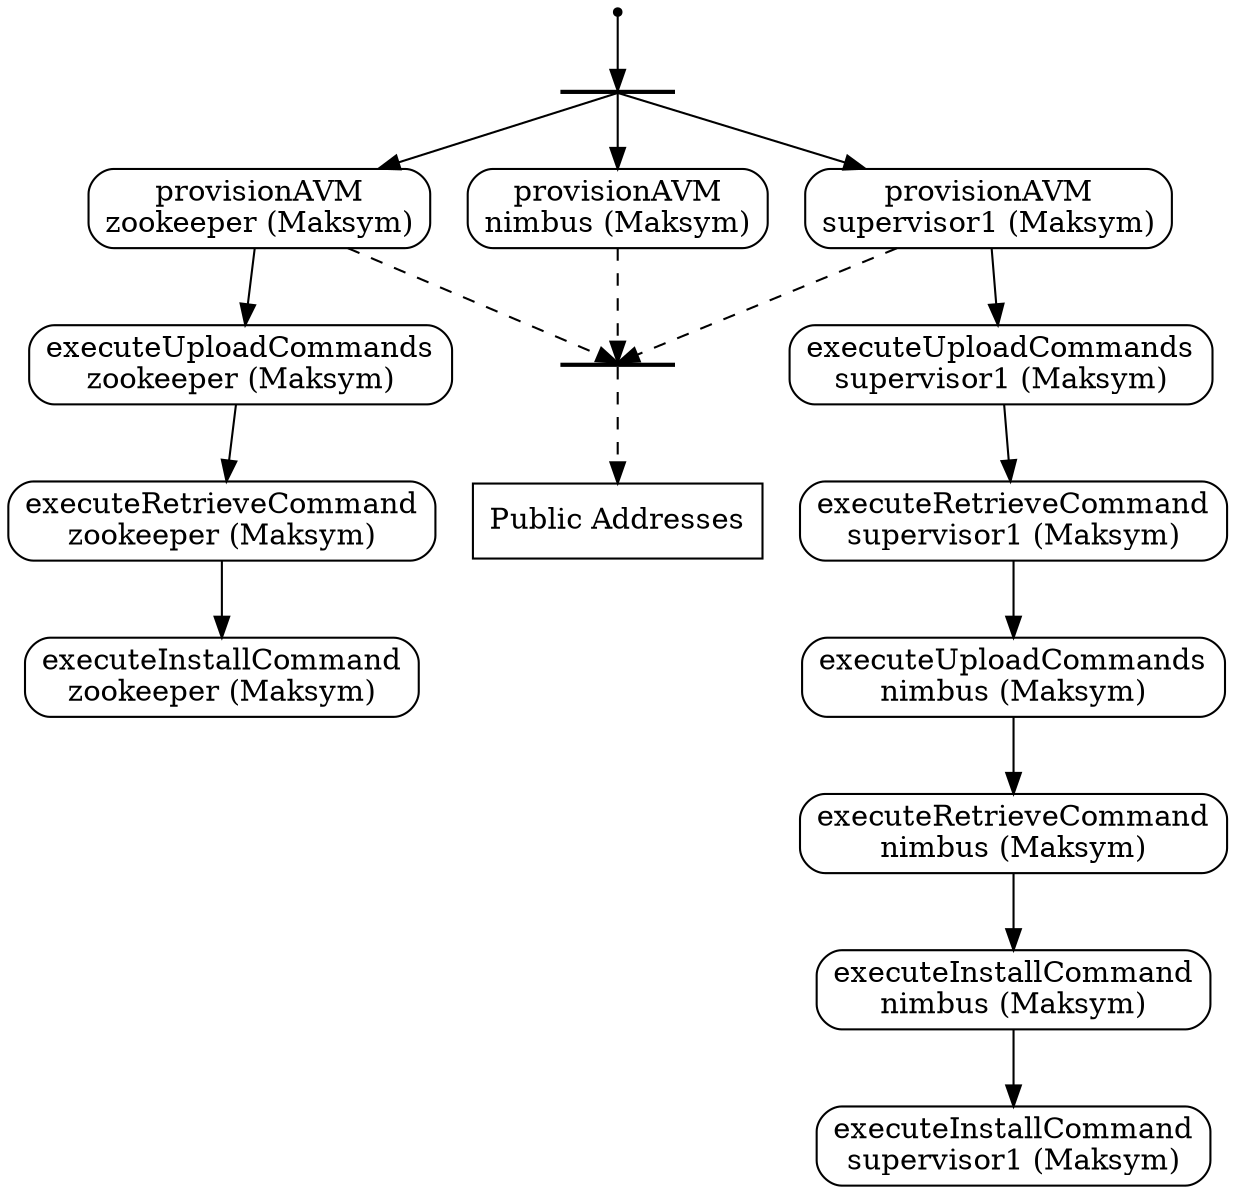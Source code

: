 digraph ConcurrentDeployment {
	node_0 [shape=point];
	node_1 [shape=box label="" style=filled color=black height=0];
	node_2 [shape=Mrecord label="provisionAVM\nzookeeper (Maksym)"];
	node_3 [shape=Mrecord label="provisionAVM\nnimbus (Maksym)"];
	node_4 [shape=Mrecord label="provisionAVM\nsupervisor1 (Maksym)"];
	node_5 [shape=box label="" style=filled color=black height=0];
	node_6 [shape=box, label="Public Addresses"];
	node_7 [shape=Mrecord label="executeUploadCommands\nzookeeper (Maksym)"];
	node_8 [shape=Mrecord label="executeRetrieveCommand\nzookeeper (Maksym)"];
	node_9 [shape=Mrecord label="executeInstallCommand\nzookeeper (Maksym)"];
	node_10 [shape=Mrecord label="executeUploadCommands\nsupervisor1 (Maksym)"];
	node_11 [shape=Mrecord label="executeRetrieveCommand\nsupervisor1 (Maksym)"];
	node_12 [shape=Mrecord label="executeUploadCommands\nnimbus (Maksym)"];
	node_13 [shape=Mrecord label="executeRetrieveCommand\nnimbus (Maksym)"];
	node_14 [shape=Mrecord label="executeInstallCommand\nnimbus (Maksym)"];
	node_15 [shape=Mrecord label="executeInstallCommand\nsupervisor1 (Maksym)"];
	node_0 -> node_1;
	node_1 -> node_2;
	node_1 -> node_3;
	node_1 -> node_4;
	node_2 -> node_5 [style=dashed];
	node_3 -> node_5 [style=dashed];
	node_4 -> node_5 [style=dashed];
	node_5 -> node_6 [style=dashed];
	node_2 -> node_7;
	node_7 -> node_8;
	node_8 -> node_9;
	node_4 -> node_10;
	node_10 -> node_11;
	node_11 -> node_12;
	node_12 -> node_13;
	node_13 -> node_14;
	node_14 -> node_15;
}